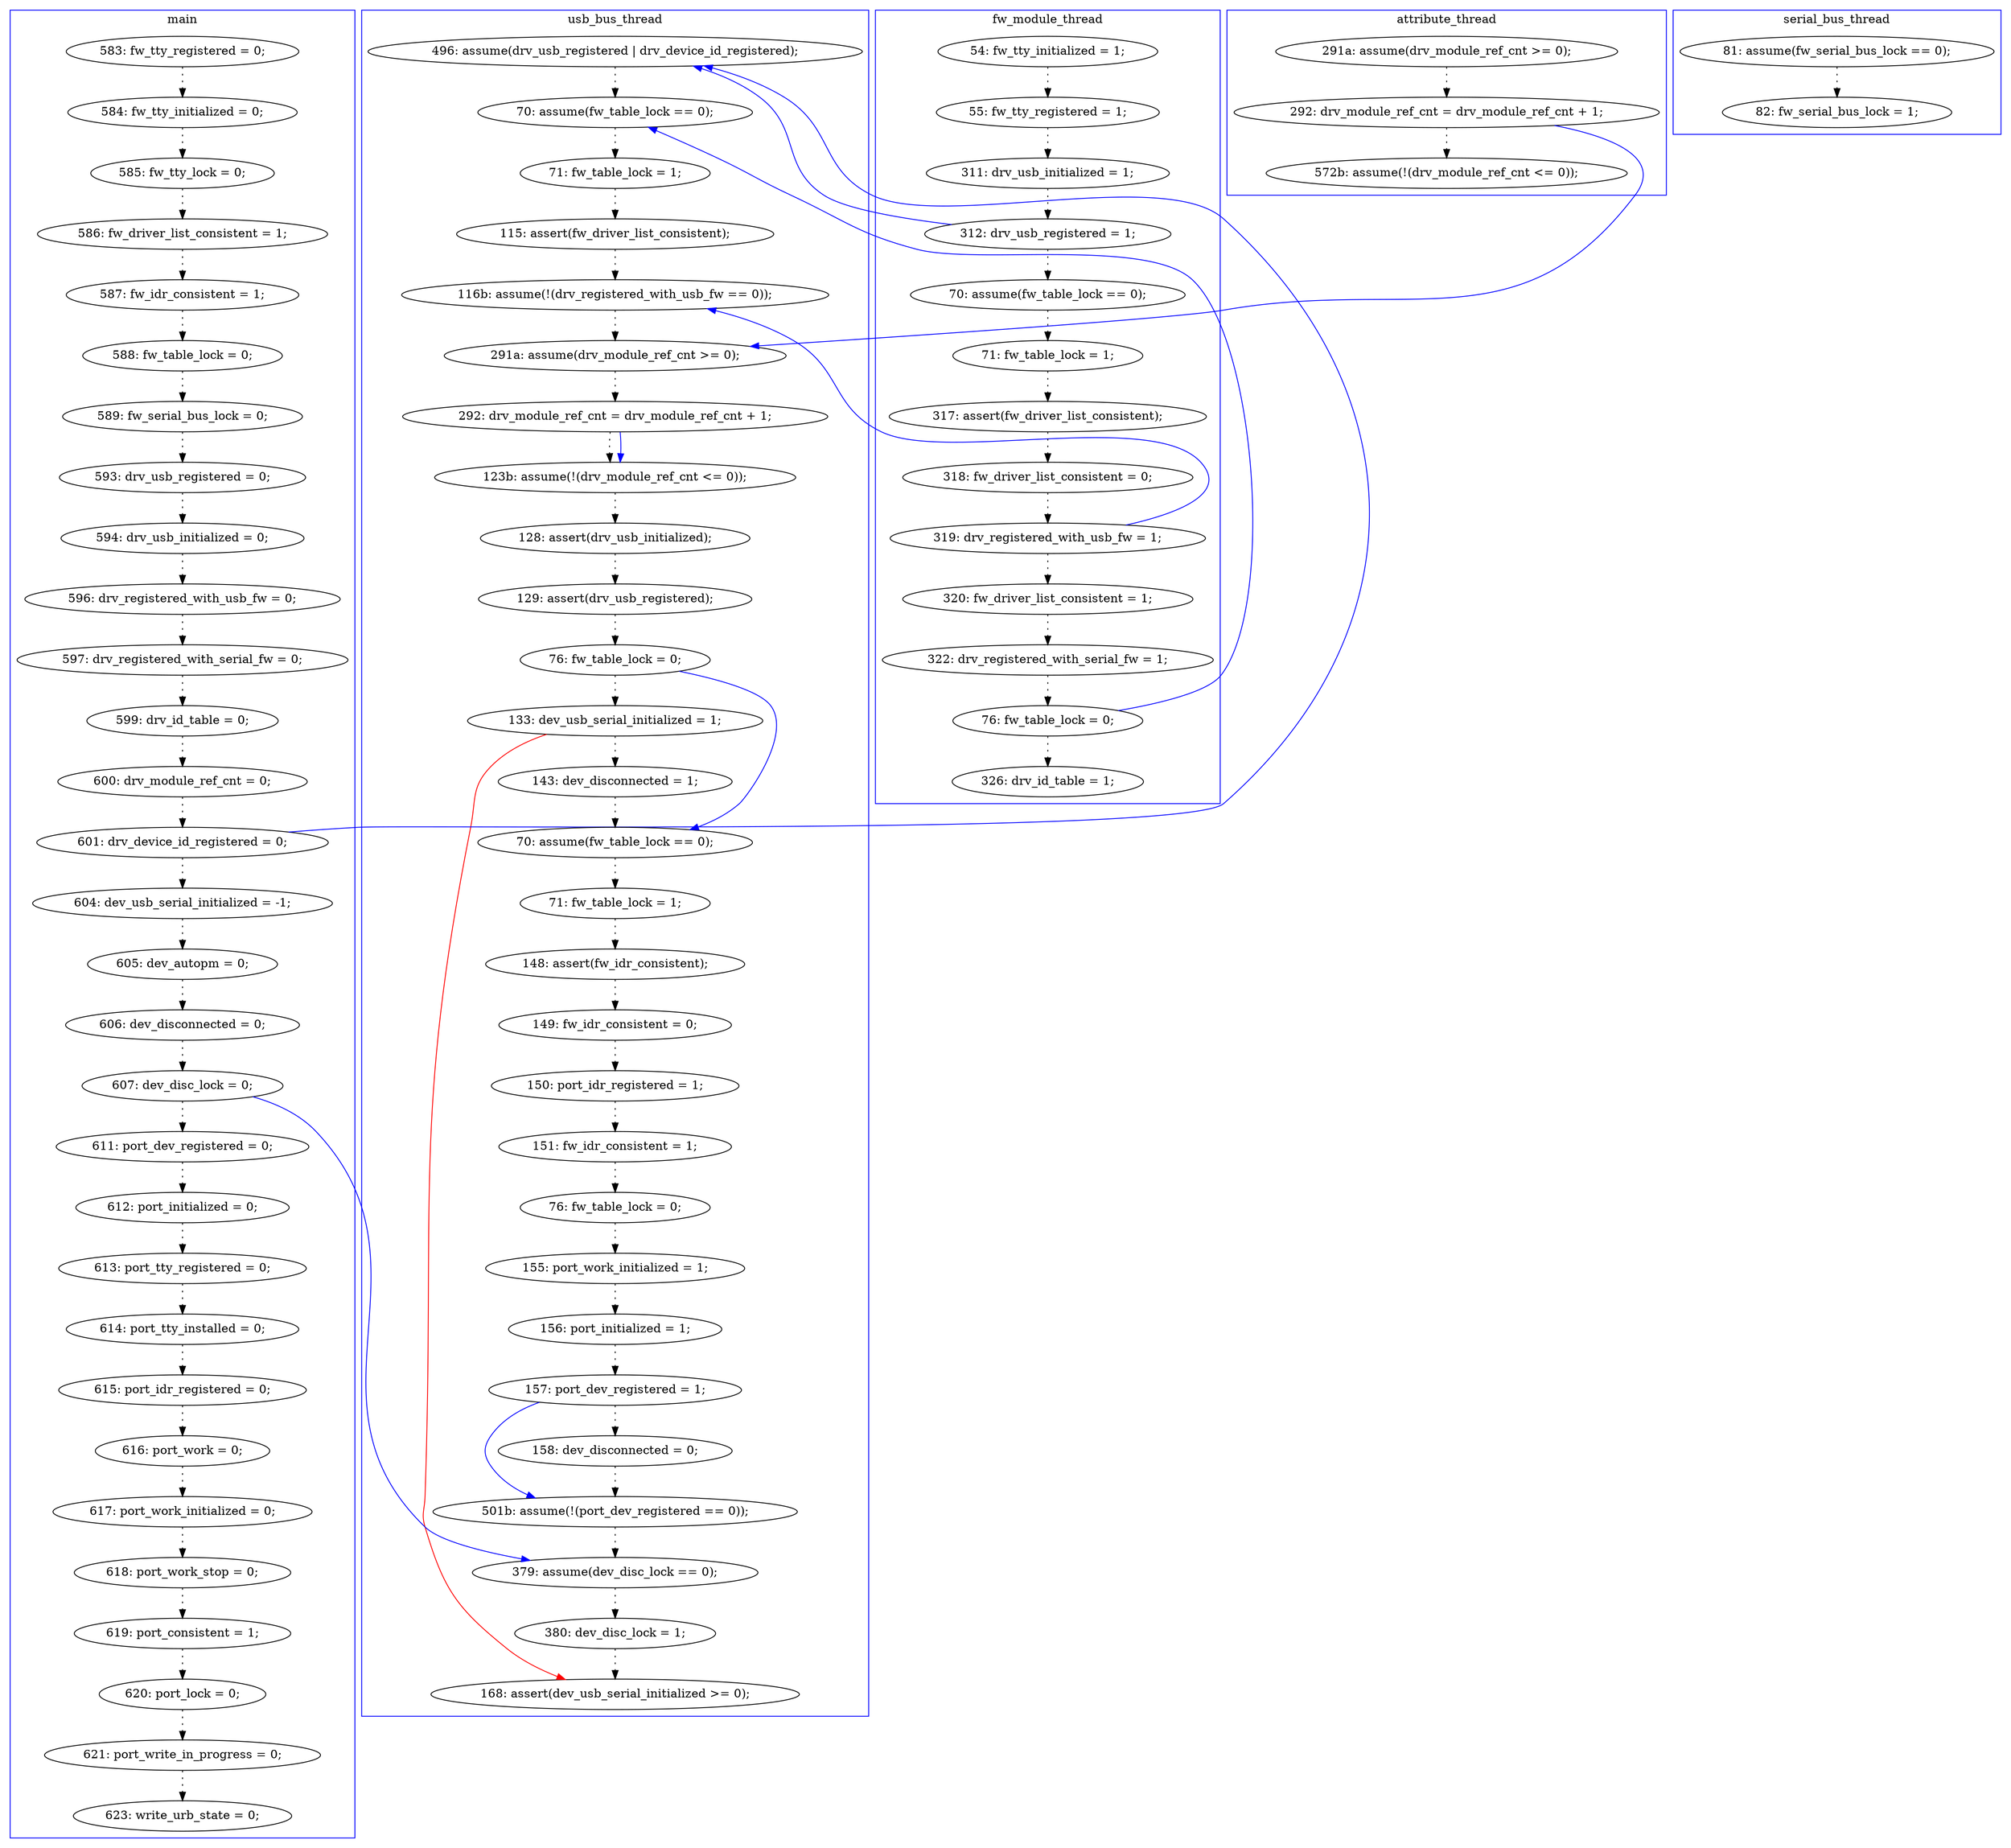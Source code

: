 digraph ProofObject {
	108 -> 144 [color = Red, constraint = false]
	18 -> 19 [style = dotted, color = black]
	85 -> 87 [style = dotted, color = black]
	22 -> 23 [style = dotted, color = black]
	94 -> 95 [style = dotted, color = black]
	51 -> 52 [style = dotted, color = black]
	95 -> 98 [style = dotted, color = black]
	80 -> 83 [style = dotted, color = black]
	23 -> 24 [style = dotted, color = black]
	15 -> 16 [style = dotted, color = black]
	140 -> 141 [style = dotted, color = black]
	11 -> 12 [style = dotted, color = black]
	28 -> 29 [style = dotted, color = black]
	2 -> 3 [style = dotted, color = black]
	30 -> 31 [style = dotted, color = black]
	78 -> 90 [color = Blue, constraint = false]
	8 -> 9 [style = dotted, color = black]
	119 -> 121 [style = dotted, color = black]
	78 -> 79 [style = dotted, color = black]
	62 -> 94 [color = Blue, constraint = false]
	76 -> 78 [style = dotted, color = black]
	71 -> 75 [style = dotted, color = black]
	29 -> 30 [style = dotted, color = black]
	131 -> 135 [color = Blue, constraint = false]
	102 -> 106 [style = dotted, color = black]
	16 -> 17 [style = dotted, color = black]
	15 -> 55 [color = Blue, constraint = false]
	5 -> 6 [style = dotted, color = black]
	20 -> 21 [style = dotted, color = black]
	106 -> 108 [style = dotted, color = black]
	118 -> 119 [style = dotted, color = black]
	83 -> 100 [style = dotted, color = black]
	45 -> 47 [style = dotted, color = black]
	106 -> 118 [color = Blue, constraint = false]
	55 -> 84 [style = dotted, color = black]
	27 -> 28 [style = dotted, color = black]
	24 -> 25 [style = dotted, color = black]
	132 -> 135 [style = dotted, color = black]
	115 -> 118 [style = dotted, color = black]
	101 -> 102 [style = dotted, color = black]
	7 -> 8 [style = dotted, color = black]
	4 -> 5 [style = dotted, color = black]
	141 -> 144 [style = dotted, color = black]
	3 -> 4 [style = dotted, color = black]
	52 -> 70 [style = dotted, color = black]
	129 -> 130 [style = dotted, color = black]
	95 -> 98 [color = Blue, constraint = false]
	79 -> 80 [style = dotted, color = black]
	62 -> 65 [style = dotted, color = black]
	127 -> 129 [style = dotted, color = black]
	14 -> 15 [style = dotted, color = black]
	12 -> 13 [style = dotted, color = black]
	26 -> 27 [style = dotted, color = black]
	87 -> 90 [style = dotted, color = black]
	84 -> 85 [style = dotted, color = black]
	19 -> 20 [style = dotted, color = black]
	6 -> 7 [style = dotted, color = black]
	61 -> 62 [style = dotted, color = black]
	19 -> 140 [color = Blue, constraint = false]
	131 -> 132 [style = dotted, color = black]
	135 -> 140 [style = dotted, color = black]
	124 -> 127 [style = dotted, color = black]
	13 -> 14 [style = dotted, color = black]
	25 -> 26 [style = dotted, color = black]
	98 -> 101 [style = dotted, color = black]
	17 -> 18 [style = dotted, color = black]
	47 -> 51 [style = dotted, color = black]
	130 -> 131 [style = dotted, color = black]
	70 -> 71 [style = dotted, color = black]
	52 -> 55 [color = Blue, constraint = false]
	121 -> 122 [style = dotted, color = black]
	90 -> 94 [style = dotted, color = black]
	122 -> 123 [style = dotted, color = black]
	108 -> 115 [style = dotted, color = black]
	123 -> 124 [style = dotted, color = black]
	42 -> 43 [style = dotted, color = black]
	10 -> 11 [style = dotted, color = black]
	21 -> 22 [style = dotted, color = black]
	75 -> 76 [style = dotted, color = black]
	9 -> 10 [style = dotted, color = black]
	83 -> 84 [color = Blue, constraint = false]
	subgraph cluster3 {
		label = serial_bus_thread
		color = blue
		42  [label = "81: assume(fw_serial_bus_lock == 0);"]
		43  [label = "82: fw_serial_bus_lock = 1;"]
	}
	subgraph cluster5 {
		label = attribute_thread
		color = blue
		65  [label = "572b: assume(!(drv_module_ref_cnt <= 0));"]
		62  [label = "292: drv_module_ref_cnt = drv_module_ref_cnt + 1;"]
		61  [label = "291a: assume(drv_module_ref_cnt >= 0);"]
	}
	subgraph cluster2 {
		label = usb_bus_thread
		color = blue
		84  [label = "70: assume(fw_table_lock == 0);"]
		124  [label = "151: fw_idr_consistent = 1;"]
		123  [label = "150: port_idr_registered = 1;"]
		85  [label = "71: fw_table_lock = 1;"]
		98  [label = "123b: assume(!(drv_module_ref_cnt <= 0));"]
		122  [label = "149: fw_idr_consistent = 0;"]
		95  [label = "292: drv_module_ref_cnt = drv_module_ref_cnt + 1;"]
		129  [label = "155: port_work_initialized = 1;"]
		101  [label = "128: assert(drv_usb_initialized);"]
		55  [label = "496: assume(drv_usb_registered | drv_device_id_registered);"]
		132  [label = "158: dev_disconnected = 0;"]
		94  [label = "291a: assume(drv_module_ref_cnt >= 0);"]
		119  [label = "71: fw_table_lock = 1;"]
		140  [label = "379: assume(dev_disc_lock == 0);"]
		121  [label = "148: assert(fw_idr_consistent);"]
		108  [label = "133: dev_usb_serial_initialized = 1;"]
		87  [label = "115: assert(fw_driver_list_consistent);"]
		130  [label = "156: port_initialized = 1;"]
		118  [label = "70: assume(fw_table_lock == 0);"]
		115  [label = "143: dev_disconnected = 1;"]
		131  [label = "157: port_dev_registered = 1;"]
		141  [label = "380: dev_disc_lock = 1;"]
		127  [label = "76: fw_table_lock = 0;"]
		135  [label = "501b: assume(!(port_dev_registered == 0));"]
		144  [label = "168: assert(dev_usb_serial_initialized >= 0);"]
		106  [label = "76: fw_table_lock = 0;"]
		102  [label = "129: assert(drv_usb_registered);"]
		90  [label = "116b: assume(!(drv_registered_with_usb_fw == 0));"]
	}
	subgraph cluster0 {
		label = main
		color = blue
		13  [label = "599: drv_id_table = 0;"]
		5  [label = "586: fw_driver_list_consistent = 1;"]
		14  [label = "600: drv_module_ref_cnt = 0;"]
		2  [label = "583: fw_tty_registered = 0;"]
		27  [label = "618: port_work_stop = 0;"]
		30  [label = "621: port_write_in_progress = 0;"]
		7  [label = "588: fw_table_lock = 0;"]
		31  [label = "623: write_urb_state = 0;"]
		9  [label = "593: drv_usb_registered = 0;"]
		15  [label = "601: drv_device_id_registered = 0;"]
		12  [label = "597: drv_registered_with_serial_fw = 0;"]
		16  [label = "604: dev_usb_serial_initialized = -1;"]
		20  [label = "611: port_dev_registered = 0;"]
		3  [label = "584: fw_tty_initialized = 0;"]
		18  [label = "606: dev_disconnected = 0;"]
		10  [label = "594: drv_usb_initialized = 0;"]
		8  [label = "589: fw_serial_bus_lock = 0;"]
		11  [label = "596: drv_registered_with_usb_fw = 0;"]
		25  [label = "616: port_work = 0;"]
		24  [label = "615: port_idr_registered = 0;"]
		26  [label = "617: port_work_initialized = 0;"]
		21  [label = "612: port_initialized = 0;"]
		22  [label = "613: port_tty_registered = 0;"]
		19  [label = "607: dev_disc_lock = 0;"]
		28  [label = "619: port_consistent = 1;"]
		4  [label = "585: fw_tty_lock = 0;"]
		6  [label = "587: fw_idr_consistent = 1;"]
		17  [label = "605: dev_autopm = 0;"]
		29  [label = "620: port_lock = 0;"]
		23  [label = "614: port_tty_installed = 0;"]
	}
	subgraph cluster1 {
		label = fw_module_thread
		color = blue
		51  [label = "311: drv_usb_initialized = 1;"]
		52  [label = "312: drv_usb_registered = 1;"]
		78  [label = "319: drv_registered_with_usb_fw = 1;"]
		71  [label = "71: fw_table_lock = 1;"]
		79  [label = "320: fw_driver_list_consistent = 1;"]
		80  [label = "322: drv_registered_with_serial_fw = 1;"]
		45  [label = "54: fw_tty_initialized = 1;"]
		47  [label = "55: fw_tty_registered = 1;"]
		70  [label = "70: assume(fw_table_lock == 0);"]
		83  [label = "76: fw_table_lock = 0;"]
		100  [label = "326: drv_id_table = 1;"]
		75  [label = "317: assert(fw_driver_list_consistent);"]
		76  [label = "318: fw_driver_list_consistent = 0;"]
	}
}